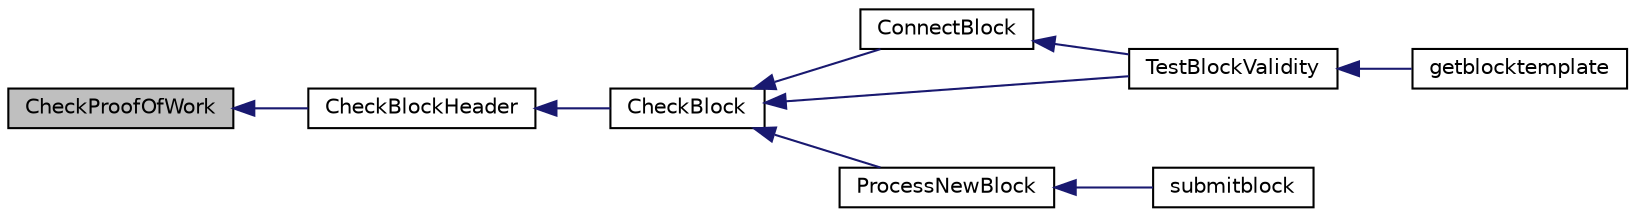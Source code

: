 digraph "CheckProofOfWork"
{
  edge [fontname="Helvetica",fontsize="10",labelfontname="Helvetica",labelfontsize="10"];
  node [fontname="Helvetica",fontsize="10",shape=record];
  rankdir="LR";
  Node3 [label="CheckProofOfWork",height=0.2,width=0.4,color="black", fillcolor="grey75", style="filled", fontcolor="black"];
  Node3 -> Node4 [dir="back",color="midnightblue",fontsize="10",style="solid",fontname="Helvetica"];
  Node4 [label="CheckBlockHeader",height=0.2,width=0.4,color="black", fillcolor="white", style="filled",URL="$main_8h.html#a59e2328b990efdf325ec666bc3e64f8a",tooltip="Context-independent validity checks. "];
  Node4 -> Node5 [dir="back",color="midnightblue",fontsize="10",style="solid",fontname="Helvetica"];
  Node5 [label="CheckBlock",height=0.2,width=0.4,color="black", fillcolor="white", style="filled",URL="$main_8h.html#a0ecc00a8d80db90cbc17c7cbc9236901"];
  Node5 -> Node6 [dir="back",color="midnightblue",fontsize="10",style="solid",fontname="Helvetica"];
  Node6 [label="ConnectBlock",height=0.2,width=0.4,color="black", fillcolor="white", style="filled",URL="$main_8h.html#ad4ce8957600f6ee11bbf095226a8e83e",tooltip="Apply the effects of this block (with given index) on the UTXO set represented by coins..."];
  Node6 -> Node7 [dir="back",color="midnightblue",fontsize="10",style="solid",fontname="Helvetica"];
  Node7 [label="TestBlockValidity",height=0.2,width=0.4,color="black", fillcolor="white", style="filled",URL="$main_8h.html#aa778166224b25355c113d1706df12ffd",tooltip="Check a block is completely valid from start to finish (only works on top of our current best block..."];
  Node7 -> Node8 [dir="back",color="midnightblue",fontsize="10",style="solid",fontname="Helvetica"];
  Node8 [label="getblocktemplate",height=0.2,width=0.4,color="black", fillcolor="white", style="filled",URL="$rpcmining_8cpp.html#a27347eecedd59156c914fcb5ce488f9a"];
  Node5 -> Node9 [dir="back",color="midnightblue",fontsize="10",style="solid",fontname="Helvetica"];
  Node9 [label="ProcessNewBlock",height=0.2,width=0.4,color="black", fillcolor="white", style="filled",URL="$main_8h.html#abb32e71aca0c6a769d419194ada13851",tooltip="Process an incoming block. "];
  Node9 -> Node10 [dir="back",color="midnightblue",fontsize="10",style="solid",fontname="Helvetica"];
  Node10 [label="submitblock",height=0.2,width=0.4,color="black", fillcolor="white", style="filled",URL="$rpcmining_8cpp.html#a6fc1aa077add8cb1c74207056616134d"];
  Node5 -> Node7 [dir="back",color="midnightblue",fontsize="10",style="solid",fontname="Helvetica"];
}
